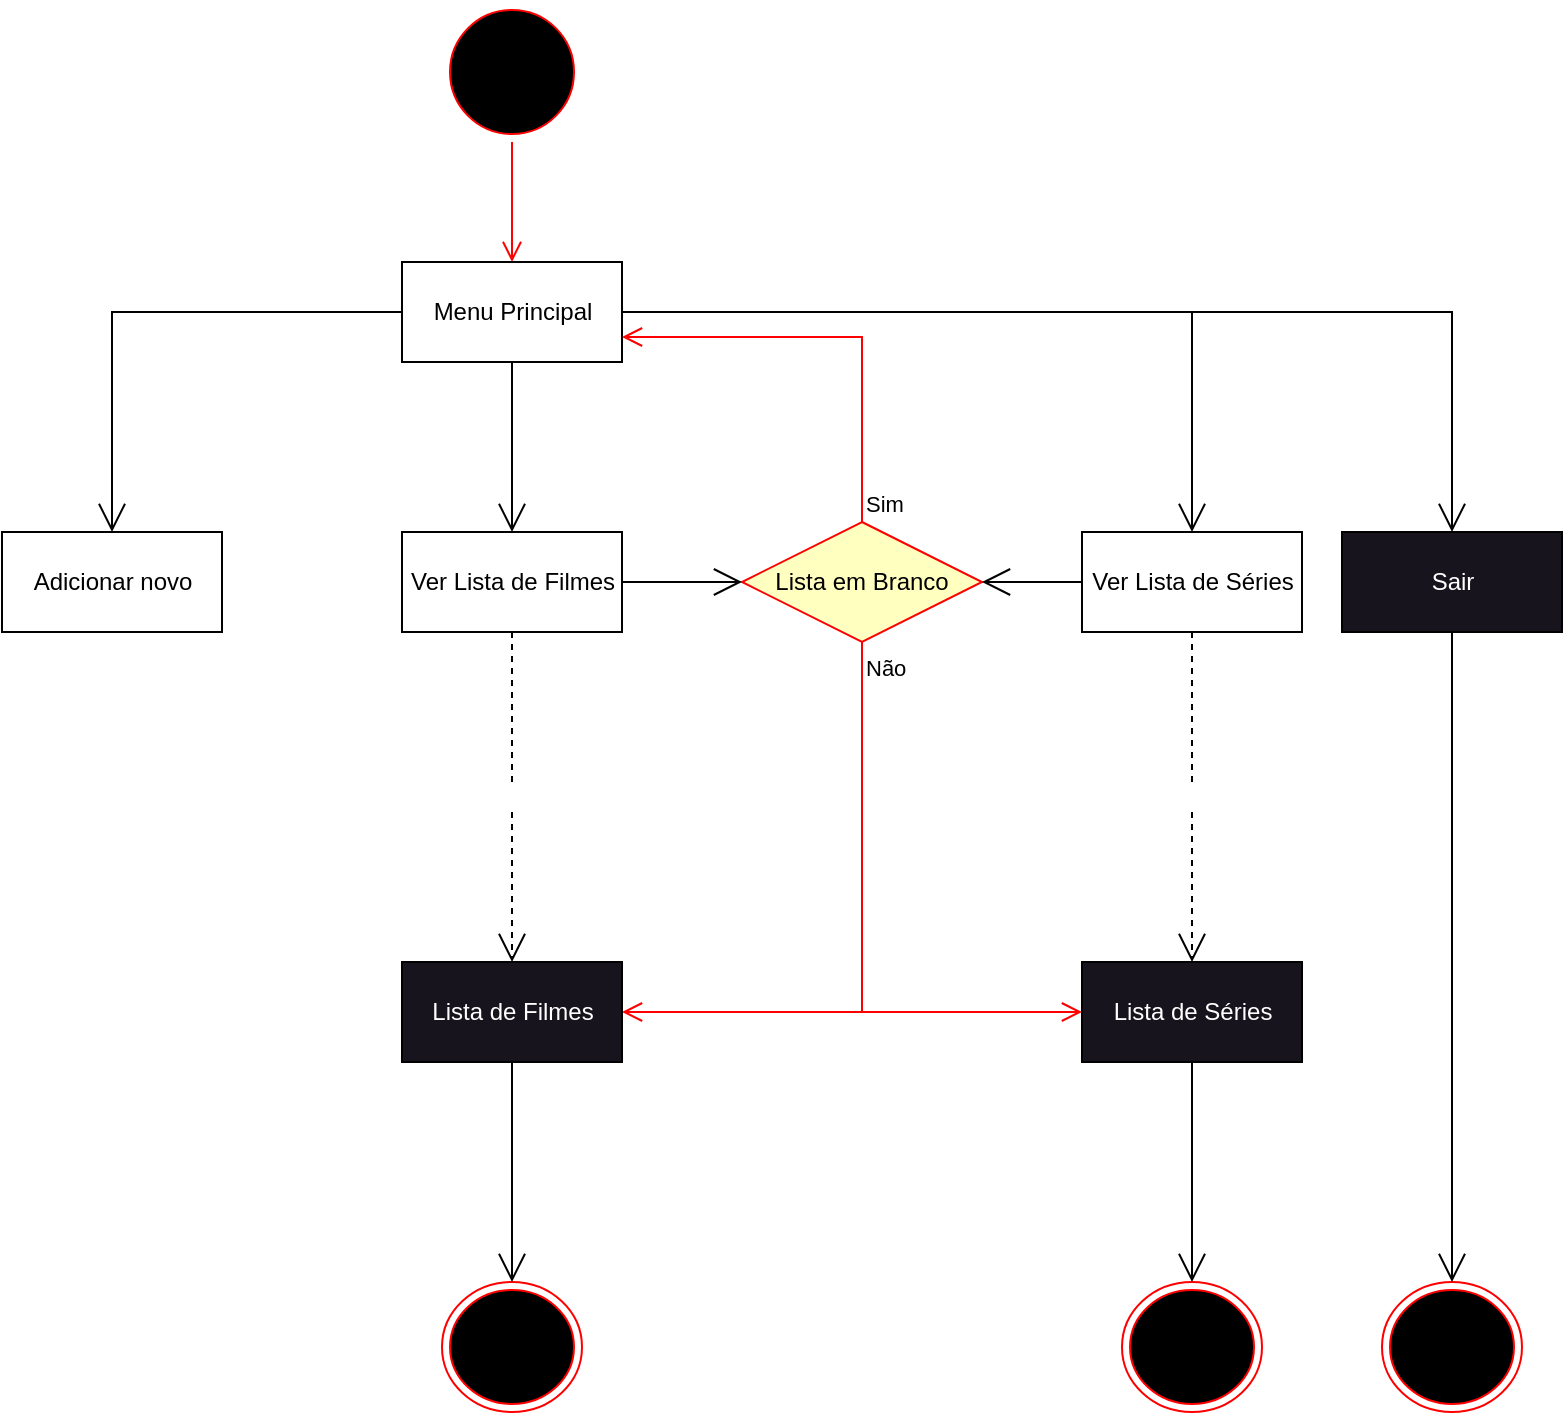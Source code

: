 <mxfile version="20.8.5" type="device"><diagram id="GsrzqSyZwqCkFzf4ReAe" name="Página-1"><mxGraphModel dx="922" dy="462" grid="1" gridSize="10" guides="1" tooltips="1" connect="1" arrows="1" fold="1" page="1" pageScale="1" pageWidth="827" pageHeight="1169" math="0" shadow="0"><root><mxCell id="0"/><mxCell id="1" parent="0"/><mxCell id="qBWXPk0wopoQ_EmgrfN6-1" value="" style="ellipse;html=1;shape=startState;fillColor=#000000;strokeColor=#ff0000;" parent="1" vertex="1"><mxGeometry x="260" y="10" width="70" height="70" as="geometry"/></mxCell><mxCell id="qBWXPk0wopoQ_EmgrfN6-2" value="" style="edgeStyle=orthogonalEdgeStyle;html=1;verticalAlign=bottom;endArrow=open;endSize=8;strokeColor=#ff0000;rounded=0;entryX=0.5;entryY=0;entryDx=0;entryDy=0;" parent="1" source="qBWXPk0wopoQ_EmgrfN6-1" target="qBWXPk0wopoQ_EmgrfN6-3" edge="1"><mxGeometry relative="1" as="geometry"><mxPoint x="100" y="140" as="targetPoint"/></mxGeometry></mxCell><mxCell id="qBWXPk0wopoQ_EmgrfN6-3" value="&lt;div&gt;Menu Principal&lt;/div&gt;" style="html=1;" parent="1" vertex="1"><mxGeometry x="240" y="140" width="110" height="50" as="geometry"/></mxCell><mxCell id="qBWXPk0wopoQ_EmgrfN6-4" value="&lt;div&gt;Adicionar novo&lt;/div&gt;" style="html=1;" parent="1" vertex="1"><mxGeometry x="40" y="275" width="110" height="50" as="geometry"/></mxCell><mxCell id="qBWXPk0wopoQ_EmgrfN6-5" value="Ver Lista de Filmes" style="html=1;" parent="1" vertex="1"><mxGeometry x="240" y="275" width="110" height="50" as="geometry"/></mxCell><mxCell id="qBWXPk0wopoQ_EmgrfN6-6" value="Ver Lista de Séries" style="html=1;" parent="1" vertex="1"><mxGeometry x="580" y="275" width="110" height="50" as="geometry"/></mxCell><mxCell id="qBWXPk0wopoQ_EmgrfN6-7" value="" style="endArrow=open;endFill=1;endSize=12;html=1;rounded=0;exitX=0;exitY=0.5;exitDx=0;exitDy=0;entryX=0.5;entryY=0;entryDx=0;entryDy=0;" parent="1" source="qBWXPk0wopoQ_EmgrfN6-3" target="qBWXPk0wopoQ_EmgrfN6-4" edge="1"><mxGeometry width="160" relative="1" as="geometry"><mxPoint x="90" y="170" as="sourcePoint"/><mxPoint x="250" y="170" as="targetPoint"/><Array as="points"><mxPoint x="95" y="165"/></Array></mxGeometry></mxCell><mxCell id="qBWXPk0wopoQ_EmgrfN6-8" value="" style="endArrow=open;endFill=1;endSize=12;html=1;rounded=0;exitX=1;exitY=0.5;exitDx=0;exitDy=0;entryX=0.5;entryY=0;entryDx=0;entryDy=0;" parent="1" source="qBWXPk0wopoQ_EmgrfN6-3" target="qBWXPk0wopoQ_EmgrfN6-6" edge="1"><mxGeometry width="160" relative="1" as="geometry"><mxPoint x="334" y="175" as="sourcePoint"/><mxPoint x="105" y="240" as="targetPoint"/><Array as="points"><mxPoint x="635" y="165"/></Array></mxGeometry></mxCell><mxCell id="qBWXPk0wopoQ_EmgrfN6-9" value="" style="endArrow=open;endFill=1;endSize=12;html=1;rounded=0;exitX=0.5;exitY=1;exitDx=0;exitDy=0;entryX=0.5;entryY=0;entryDx=0;entryDy=0;" parent="1" source="qBWXPk0wopoQ_EmgrfN6-3" target="qBWXPk0wopoQ_EmgrfN6-5" edge="1"><mxGeometry width="160" relative="1" as="geometry"><mxPoint x="430" y="220" as="sourcePoint"/><mxPoint x="590" y="220" as="targetPoint"/></mxGeometry></mxCell><mxCell id="qBWXPk0wopoQ_EmgrfN6-10" value="&lt;font color=&quot;#000000&quot;&gt;Lista em Branco&lt;br&gt;&lt;/font&gt;" style="rhombus;whiteSpace=wrap;html=1;fillColor=#ffffc0;strokeColor=#ff0000;" parent="1" vertex="1"><mxGeometry x="410" y="270" width="120" height="60" as="geometry"/></mxCell><mxCell id="qBWXPk0wopoQ_EmgrfN6-11" value="Sim" style="edgeStyle=orthogonalEdgeStyle;html=1;align=left;verticalAlign=bottom;endArrow=open;endSize=8;strokeColor=#ff0000;rounded=0;entryX=1;entryY=0.75;entryDx=0;entryDy=0;exitX=0.5;exitY=0;exitDx=0;exitDy=0;" parent="1" source="qBWXPk0wopoQ_EmgrfN6-10" target="qBWXPk0wopoQ_EmgrfN6-3" edge="1"><mxGeometry x="-1" relative="1" as="geometry"><mxPoint x="520" y="380" as="targetPoint"/></mxGeometry></mxCell><mxCell id="qBWXPk0wopoQ_EmgrfN6-12" value="Não" style="edgeStyle=orthogonalEdgeStyle;html=1;align=left;verticalAlign=top;endArrow=open;endSize=8;strokeColor=#ff0000;rounded=0;entryX=1;entryY=0.5;entryDx=0;entryDy=0;exitX=0.5;exitY=1;exitDx=0;exitDy=0;" parent="1" source="qBWXPk0wopoQ_EmgrfN6-10" target="qBWXPk0wopoQ_EmgrfN6-15" edge="1"><mxGeometry x="-1" relative="1" as="geometry"><mxPoint x="550" y="380" as="targetPoint"/></mxGeometry></mxCell><mxCell id="qBWXPk0wopoQ_EmgrfN6-13" value="" style="endArrow=open;endFill=1;endSize=12;html=1;rounded=0;fontColor=#000000;exitX=1;exitY=0.5;exitDx=0;exitDy=0;entryX=0;entryY=0.5;entryDx=0;entryDy=0;" parent="1" source="qBWXPk0wopoQ_EmgrfN6-5" target="qBWXPk0wopoQ_EmgrfN6-10" edge="1"><mxGeometry width="160" relative="1" as="geometry"><mxPoint x="320" y="400" as="sourcePoint"/><mxPoint x="480" y="400" as="targetPoint"/></mxGeometry></mxCell><mxCell id="qBWXPk0wopoQ_EmgrfN6-14" value="" style="endArrow=open;endFill=1;endSize=12;html=1;rounded=0;fontColor=#000000;exitX=0;exitY=0.5;exitDx=0;exitDy=0;entryX=1;entryY=0.5;entryDx=0;entryDy=0;" parent="1" source="qBWXPk0wopoQ_EmgrfN6-6" target="qBWXPk0wopoQ_EmgrfN6-10" edge="1"><mxGeometry width="160" relative="1" as="geometry"><mxPoint x="640" y="370" as="sourcePoint"/><mxPoint x="800" y="370" as="targetPoint"/></mxGeometry></mxCell><mxCell id="qBWXPk0wopoQ_EmgrfN6-15" value="&lt;div&gt;&lt;font color=&quot;#ffffff&quot;&gt;Lista de Filmes&lt;/font&gt;&lt;/div&gt;" style="html=1;fontColor=#000000;fillColor=#18141d;" parent="1" vertex="1"><mxGeometry x="240" y="490" width="110" height="50" as="geometry"/></mxCell><mxCell id="qBWXPk0wopoQ_EmgrfN6-16" value="&lt;font color=&quot;#ffffff&quot;&gt;Lista de Séries&lt;/font&gt;" style="html=1;fontColor=#000000;fillColor=#18141d;" parent="1" vertex="1"><mxGeometry x="580" y="490" width="110" height="50" as="geometry"/></mxCell><mxCell id="qBWXPk0wopoQ_EmgrfN6-17" value="Retorna" style="endArrow=open;endSize=12;dashed=1;html=1;rounded=0;fontColor=#ffffff;exitX=0.5;exitY=1;exitDx=0;exitDy=0;entryX=0.5;entryY=0;entryDx=0;entryDy=0;" parent="1" source="qBWXPk0wopoQ_EmgrfN6-5" target="qBWXPk0wopoQ_EmgrfN6-15" edge="1"><mxGeometry width="160" relative="1" as="geometry"><mxPoint x="370" y="380" as="sourcePoint"/><mxPoint x="530" y="380" as="targetPoint"/></mxGeometry></mxCell><mxCell id="qBWXPk0wopoQ_EmgrfN6-18" value="Retorna" style="endArrow=open;endSize=12;dashed=1;html=1;rounded=0;fontColor=#ffffff;exitX=0.5;exitY=1;exitDx=0;exitDy=0;entryX=0.5;entryY=0;entryDx=0;entryDy=0;" parent="1" source="qBWXPk0wopoQ_EmgrfN6-6" target="qBWXPk0wopoQ_EmgrfN6-16" edge="1"><mxGeometry width="160" relative="1" as="geometry"><mxPoint x="389" y="335" as="sourcePoint"/><mxPoint x="389" y="430" as="targetPoint"/></mxGeometry></mxCell><mxCell id="qBWXPk0wopoQ_EmgrfN6-19" value="Não" style="edgeStyle=orthogonalEdgeStyle;html=1;align=left;verticalAlign=top;endArrow=open;endSize=8;strokeColor=#ff0000;rounded=0;entryX=0;entryY=0.5;entryDx=0;entryDy=0;exitX=0.5;exitY=1;exitDx=0;exitDy=0;" parent="1" source="qBWXPk0wopoQ_EmgrfN6-10" target="qBWXPk0wopoQ_EmgrfN6-16" edge="1"><mxGeometry x="-1" relative="1" as="geometry"><mxPoint x="570" y="535" as="targetPoint"/><mxPoint x="626" y="390" as="sourcePoint"/></mxGeometry></mxCell><mxCell id="qBWXPk0wopoQ_EmgrfN6-31" value="Sair" style="html=1;fontColor=#ffffff;fillColor=#18141d;" parent="1" vertex="1"><mxGeometry x="710" y="275" width="110" height="50" as="geometry"/></mxCell><mxCell id="qBWXPk0wopoQ_EmgrfN6-32" value="" style="endArrow=open;endFill=1;endSize=12;html=1;rounded=0;fontColor=#ffffff;exitX=1;exitY=0.5;exitDx=0;exitDy=0;entryX=0.5;entryY=0;entryDx=0;entryDy=0;" parent="1" source="qBWXPk0wopoQ_EmgrfN6-3" target="qBWXPk0wopoQ_EmgrfN6-31" edge="1"><mxGeometry width="160" relative="1" as="geometry"><mxPoint x="660" y="160" as="sourcePoint"/><mxPoint x="820" y="160" as="targetPoint"/><Array as="points"><mxPoint x="765" y="165"/></Array></mxGeometry></mxCell><mxCell id="qBWXPk0wopoQ_EmgrfN6-33" value="" style="ellipse;html=1;shape=endState;fillColor=#000000;strokeColor=#ff0000;fontColor=#ffffff;" parent="1" vertex="1"><mxGeometry x="730" y="650" width="70" height="65" as="geometry"/></mxCell><mxCell id="qBWXPk0wopoQ_EmgrfN6-34" value="" style="endArrow=open;endFill=1;endSize=12;html=1;rounded=0;fontColor=#ffffff;exitX=0.5;exitY=1;exitDx=0;exitDy=0;" parent="1" source="qBWXPk0wopoQ_EmgrfN6-31" target="qBWXPk0wopoQ_EmgrfN6-33" edge="1"><mxGeometry width="160" relative="1" as="geometry"><mxPoint x="740" y="400" as="sourcePoint"/><mxPoint x="900" y="400" as="targetPoint"/></mxGeometry></mxCell><mxCell id="Wc08PVOMuW7MZboiydNv-1" value="" style="ellipse;html=1;shape=endState;fillColor=#000000;strokeColor=#ff0000;fontColor=#ffffff;" vertex="1" parent="1"><mxGeometry x="600" y="650" width="70" height="65" as="geometry"/></mxCell><mxCell id="Wc08PVOMuW7MZboiydNv-2" value="" style="endArrow=open;endFill=1;endSize=12;html=1;rounded=0;fontColor=#ffffff;exitX=0.5;exitY=1;exitDx=0;exitDy=0;" edge="1" parent="1" target="Wc08PVOMuW7MZboiydNv-1" source="qBWXPk0wopoQ_EmgrfN6-16"><mxGeometry width="160" relative="1" as="geometry"><mxPoint x="855" y="347.5" as="sourcePoint"/><mxPoint x="770" y="400" as="targetPoint"/></mxGeometry></mxCell><mxCell id="Wc08PVOMuW7MZboiydNv-3" value="" style="ellipse;html=1;shape=endState;fillColor=#000000;strokeColor=#ff0000;fontColor=#ffffff;" vertex="1" parent="1"><mxGeometry x="260" y="650" width="70" height="65" as="geometry"/></mxCell><mxCell id="Wc08PVOMuW7MZboiydNv-4" value="" style="endArrow=open;endFill=1;endSize=12;html=1;rounded=0;fontColor=#ffffff;exitX=0.5;exitY=1;exitDx=0;exitDy=0;" edge="1" parent="1" target="Wc08PVOMuW7MZboiydNv-3" source="qBWXPk0wopoQ_EmgrfN6-15"><mxGeometry width="160" relative="1" as="geometry"><mxPoint x="250" y="570" as="sourcePoint"/><mxPoint x="430" y="400" as="targetPoint"/></mxGeometry></mxCell></root></mxGraphModel></diagram></mxfile>